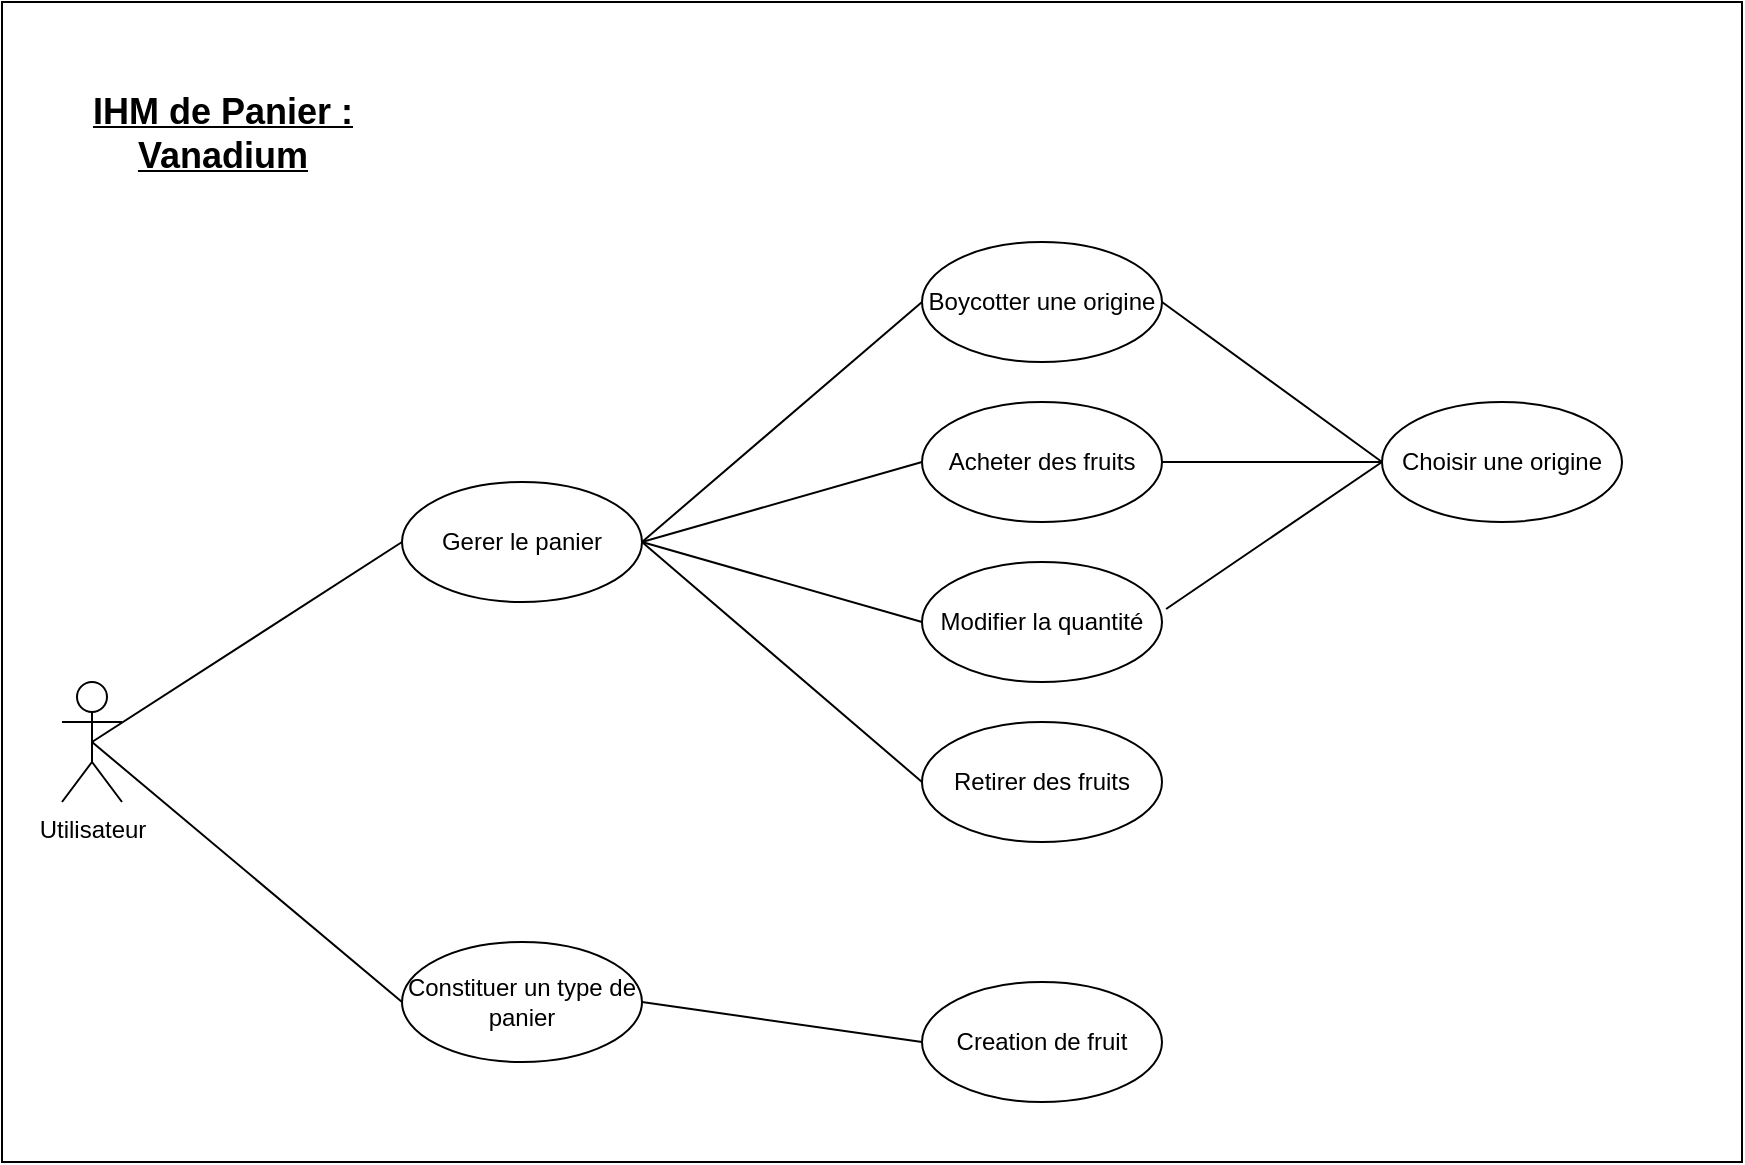 <mxfile version="22.0.1" type="device">
  <diagram name="Page-1" id="E_KoUC31EDdpJAnjteJq">
    <mxGraphModel dx="1907" dy="1858" grid="1" gridSize="10" guides="1" tooltips="1" connect="1" arrows="1" fold="1" page="1" pageScale="1" pageWidth="827" pageHeight="1169" math="0" shadow="0">
      <root>
        <mxCell id="0" />
        <mxCell id="1" parent="0" />
        <mxCell id="DWcXpB8DiOorCHfaxrZ_-21" value="" style="rounded=0;whiteSpace=wrap;html=1;" parent="1" vertex="1">
          <mxGeometry x="-90" y="-170" width="870" height="580" as="geometry" />
        </mxCell>
        <mxCell id="DWcXpB8DiOorCHfaxrZ_-1" value="Utilisateur" style="shape=umlActor;verticalLabelPosition=bottom;verticalAlign=top;html=1;outlineConnect=0;" parent="1" vertex="1">
          <mxGeometry x="-60" y="170" width="30" height="60" as="geometry" />
        </mxCell>
        <mxCell id="DWcXpB8DiOorCHfaxrZ_-2" value="Gerer le panier" style="ellipse;whiteSpace=wrap;html=1;" parent="1" vertex="1">
          <mxGeometry x="110" y="70" width="120" height="60" as="geometry" />
        </mxCell>
        <mxCell id="DWcXpB8DiOorCHfaxrZ_-3" value="Acheter des fruits" style="ellipse;whiteSpace=wrap;html=1;" parent="1" vertex="1">
          <mxGeometry x="370" y="30" width="120" height="60" as="geometry" />
        </mxCell>
        <mxCell id="DWcXpB8DiOorCHfaxrZ_-4" value="Retirer des fruits" style="ellipse;whiteSpace=wrap;html=1;" parent="1" vertex="1">
          <mxGeometry x="370" y="190" width="120" height="60" as="geometry" />
        </mxCell>
        <mxCell id="DWcXpB8DiOorCHfaxrZ_-8" value="Modifier la quantité" style="ellipse;whiteSpace=wrap;html=1;" parent="1" vertex="1">
          <mxGeometry x="370" y="110" width="120" height="60" as="geometry" />
        </mxCell>
        <mxCell id="DWcXpB8DiOorCHfaxrZ_-10" value="Boycotter une origine" style="ellipse;whiteSpace=wrap;html=1;" parent="1" vertex="1">
          <mxGeometry x="370" y="-50" width="120" height="60" as="geometry" />
        </mxCell>
        <mxCell id="DWcXpB8DiOorCHfaxrZ_-12" value="" style="endArrow=none;html=1;rounded=0;entryX=0;entryY=0.5;entryDx=0;entryDy=0;exitX=1;exitY=0.5;exitDx=0;exitDy=0;" parent="1" source="DWcXpB8DiOorCHfaxrZ_-2" target="DWcXpB8DiOorCHfaxrZ_-8" edge="1">
          <mxGeometry width="50" height="50" relative="1" as="geometry">
            <mxPoint x="280" y="-80" as="sourcePoint" />
            <mxPoint x="330" y="-130" as="targetPoint" />
          </mxGeometry>
        </mxCell>
        <mxCell id="DWcXpB8DiOorCHfaxrZ_-13" value="" style="endArrow=none;html=1;rounded=0;exitX=1;exitY=0.5;exitDx=0;exitDy=0;entryX=0;entryY=0.5;entryDx=0;entryDy=0;" parent="1" source="DWcXpB8DiOorCHfaxrZ_-2" target="DWcXpB8DiOorCHfaxrZ_-10" edge="1">
          <mxGeometry width="50" height="50" relative="1" as="geometry">
            <mxPoint x="400" y="-90" as="sourcePoint" />
            <mxPoint x="610" y="-130" as="targetPoint" />
          </mxGeometry>
        </mxCell>
        <mxCell id="DWcXpB8DiOorCHfaxrZ_-15" value="" style="endArrow=none;html=1;rounded=0;entryX=1;entryY=0.5;entryDx=0;entryDy=0;exitX=0;exitY=0.5;exitDx=0;exitDy=0;" parent="1" source="DWcXpB8DiOorCHfaxrZ_-4" target="DWcXpB8DiOorCHfaxrZ_-2" edge="1">
          <mxGeometry width="50" height="50" relative="1" as="geometry">
            <mxPoint x="230" y="80" as="sourcePoint" />
            <mxPoint x="280" y="30" as="targetPoint" />
          </mxGeometry>
        </mxCell>
        <mxCell id="DWcXpB8DiOorCHfaxrZ_-16" value="" style="endArrow=none;html=1;rounded=0;exitX=0;exitY=0.5;exitDx=0;exitDy=0;entryX=1;entryY=0.5;entryDx=0;entryDy=0;" parent="1" source="DWcXpB8DiOorCHfaxrZ_-3" target="DWcXpB8DiOorCHfaxrZ_-2" edge="1">
          <mxGeometry width="50" height="50" relative="1" as="geometry">
            <mxPoint x="340" y="50" as="sourcePoint" />
            <mxPoint x="260" y="100" as="targetPoint" />
          </mxGeometry>
        </mxCell>
        <mxCell id="DWcXpB8DiOorCHfaxrZ_-22" value="&lt;font style=&quot;font-size: 18px;&quot;&gt;&lt;b&gt;&lt;u&gt;IHM de Panier : Vanadium&lt;/u&gt;&lt;/b&gt;&lt;/font&gt;" style="text;html=1;strokeColor=none;fillColor=none;align=center;verticalAlign=middle;whiteSpace=wrap;rounded=0;" parent="1" vertex="1">
          <mxGeometry x="-60" y="-130" width="161" height="51" as="geometry" />
        </mxCell>
        <mxCell id="DWcXpB8DiOorCHfaxrZ_-24" value="Constituer un type de panier" style="ellipse;whiteSpace=wrap;html=1;" parent="1" vertex="1">
          <mxGeometry x="110" y="300" width="120" height="60" as="geometry" />
        </mxCell>
        <mxCell id="DWcXpB8DiOorCHfaxrZ_-27" value="" style="endArrow=none;html=1;rounded=0;entryX=0;entryY=0.5;entryDx=0;entryDy=0;exitX=0.5;exitY=0.5;exitDx=0;exitDy=0;exitPerimeter=0;" parent="1" source="DWcXpB8DiOorCHfaxrZ_-1" target="DWcXpB8DiOorCHfaxrZ_-24" edge="1">
          <mxGeometry width="50" height="50" relative="1" as="geometry">
            <mxPoint x="20" y="140" as="sourcePoint" />
            <mxPoint x="120" y="150" as="targetPoint" />
          </mxGeometry>
        </mxCell>
        <mxCell id="DWcXpB8DiOorCHfaxrZ_-28" value="" style="endArrow=none;html=1;rounded=0;entryX=0;entryY=0.5;entryDx=0;entryDy=0;exitX=0.5;exitY=0.5;exitDx=0;exitDy=0;exitPerimeter=0;" parent="1" source="DWcXpB8DiOorCHfaxrZ_-1" target="DWcXpB8DiOorCHfaxrZ_-2" edge="1">
          <mxGeometry width="50" height="50" relative="1" as="geometry">
            <mxPoint x="15" y="150" as="sourcePoint" />
            <mxPoint x="120" y="240" as="targetPoint" />
          </mxGeometry>
        </mxCell>
        <mxCell id="0aH5lUo2i-bac0f-rkcg-2" value="Creation de fruit" style="ellipse;whiteSpace=wrap;html=1;" parent="1" vertex="1">
          <mxGeometry x="370" y="320" width="120" height="60" as="geometry" />
        </mxCell>
        <mxCell id="0aH5lUo2i-bac0f-rkcg-3" value="" style="endArrow=none;html=1;rounded=0;entryX=0;entryY=0.5;entryDx=0;entryDy=0;exitX=1;exitY=0.5;exitDx=0;exitDy=0;" parent="1" source="DWcXpB8DiOorCHfaxrZ_-24" target="0aH5lUo2i-bac0f-rkcg-2" edge="1">
          <mxGeometry width="50" height="50" relative="1" as="geometry">
            <mxPoint x="-35" y="210" as="sourcePoint" />
            <mxPoint x="120" y="310" as="targetPoint" />
          </mxGeometry>
        </mxCell>
        <mxCell id="pknxR85gYUGbEIsW-LaJ-1" value="Choisir une origine" style="ellipse;whiteSpace=wrap;html=1;" vertex="1" parent="1">
          <mxGeometry x="600" y="30" width="120" height="60" as="geometry" />
        </mxCell>
        <mxCell id="pknxR85gYUGbEIsW-LaJ-2" value="" style="endArrow=none;html=1;rounded=0;exitX=1;exitY=0.5;exitDx=0;exitDy=0;entryX=0;entryY=0.5;entryDx=0;entryDy=0;" edge="1" parent="1" source="DWcXpB8DiOorCHfaxrZ_-3" target="pknxR85gYUGbEIsW-LaJ-1">
          <mxGeometry width="50" height="50" relative="1" as="geometry">
            <mxPoint x="240" y="110" as="sourcePoint" />
            <mxPoint x="570" y="50" as="targetPoint" />
          </mxGeometry>
        </mxCell>
        <mxCell id="pknxR85gYUGbEIsW-LaJ-4" value="" style="endArrow=none;html=1;rounded=0;exitX=1.017;exitY=0.392;exitDx=0;exitDy=0;entryX=0;entryY=0.5;entryDx=0;entryDy=0;exitPerimeter=0;" edge="1" parent="1" source="DWcXpB8DiOorCHfaxrZ_-8" target="pknxR85gYUGbEIsW-LaJ-1">
          <mxGeometry width="50" height="50" relative="1" as="geometry">
            <mxPoint x="500" y="70" as="sourcePoint" />
            <mxPoint x="600" y="68" as="targetPoint" />
          </mxGeometry>
        </mxCell>
        <mxCell id="pknxR85gYUGbEIsW-LaJ-5" value="" style="endArrow=none;html=1;rounded=0;exitX=1;exitY=0.5;exitDx=0;exitDy=0;entryX=0;entryY=0.5;entryDx=0;entryDy=0;" edge="1" parent="1" source="DWcXpB8DiOorCHfaxrZ_-10" target="pknxR85gYUGbEIsW-LaJ-1">
          <mxGeometry width="50" height="50" relative="1" as="geometry">
            <mxPoint x="500" y="70" as="sourcePoint" />
            <mxPoint x="610" y="70" as="targetPoint" />
          </mxGeometry>
        </mxCell>
      </root>
    </mxGraphModel>
  </diagram>
</mxfile>
